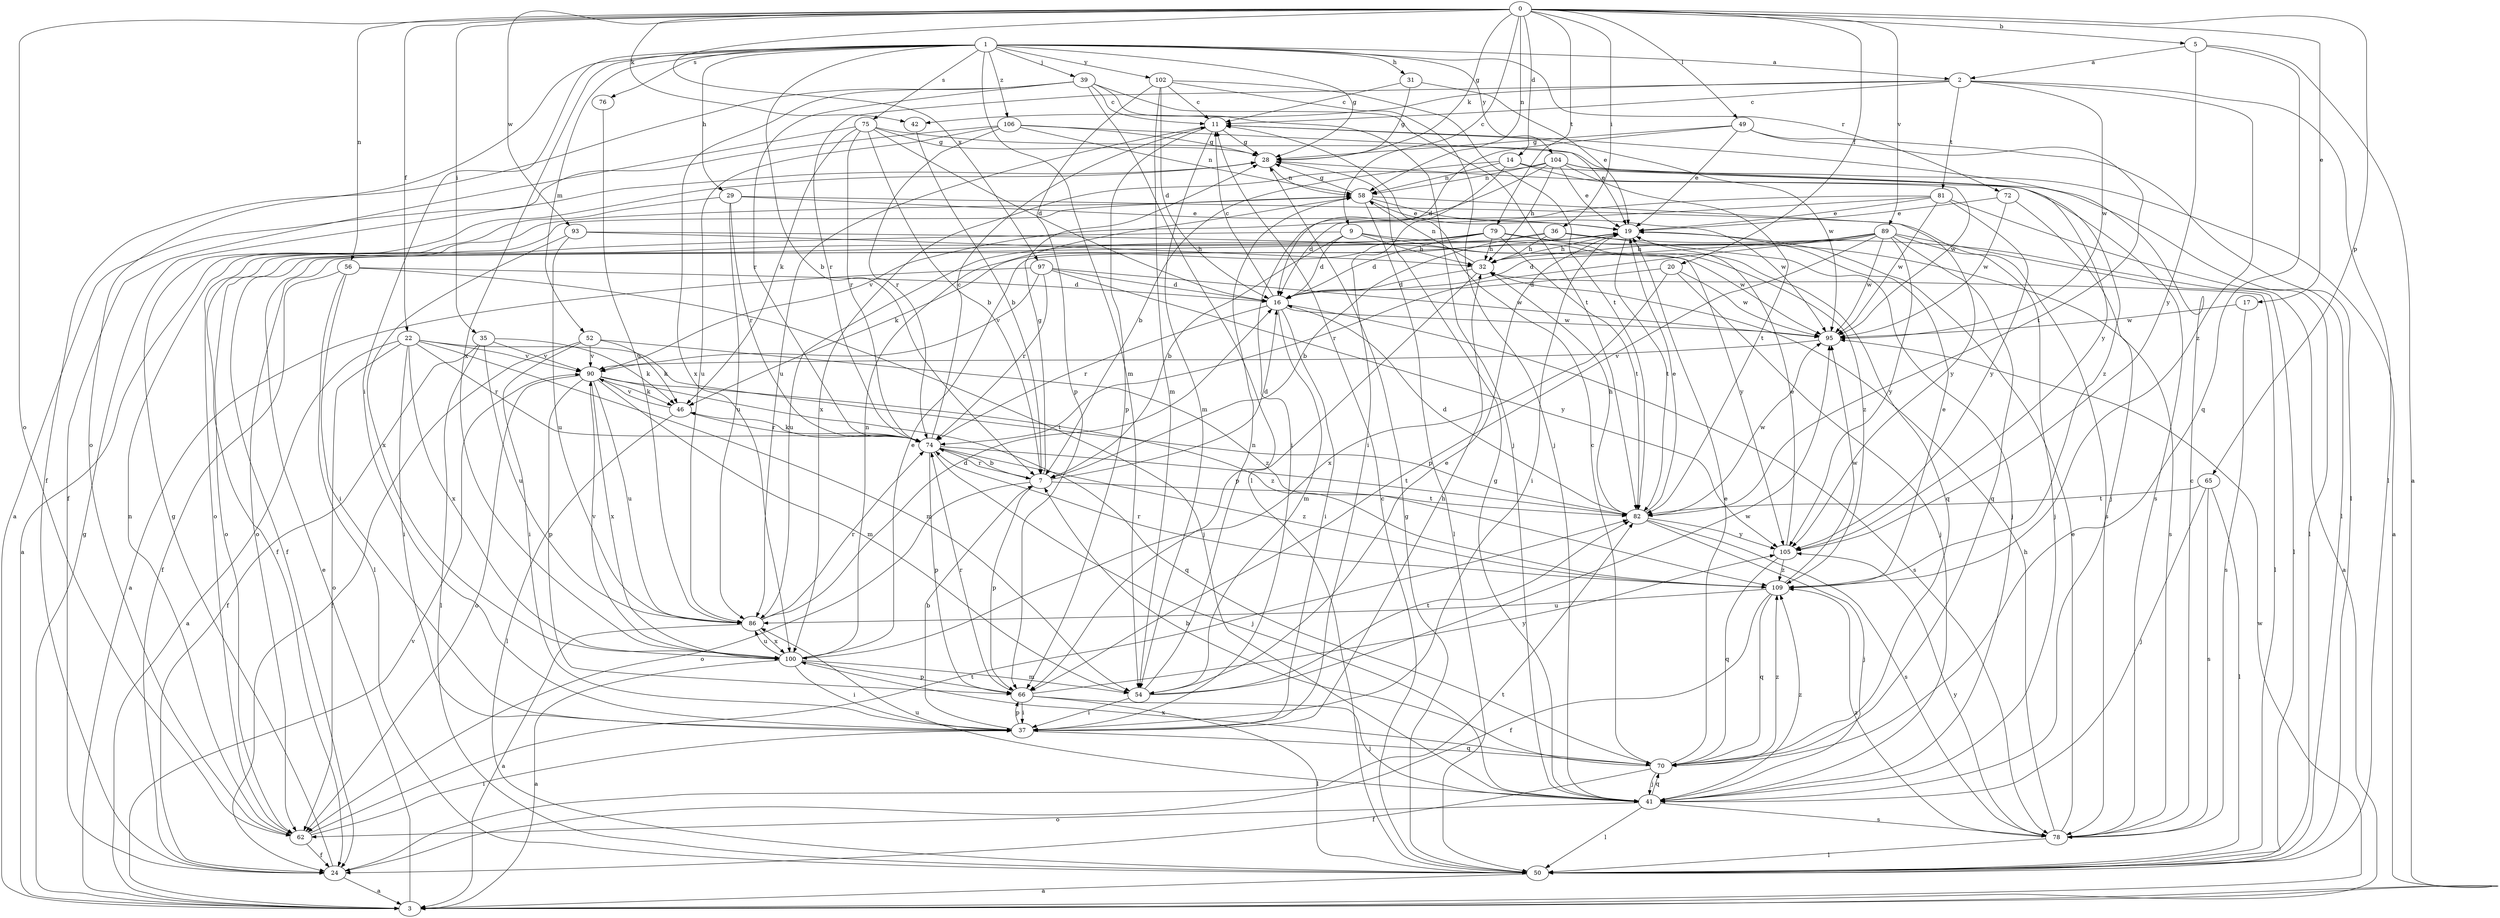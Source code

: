 strict digraph  {
0;
1;
2;
3;
5;
7;
9;
11;
14;
16;
17;
19;
20;
22;
24;
28;
29;
31;
32;
35;
36;
37;
39;
41;
42;
46;
49;
50;
52;
54;
56;
58;
62;
65;
66;
70;
72;
74;
75;
76;
78;
79;
81;
82;
86;
89;
90;
93;
95;
97;
100;
102;
104;
105;
106;
109;
0 -> 5  [label=b];
0 -> 9  [label=c];
0 -> 14  [label=d];
0 -> 17  [label=e];
0 -> 20  [label=f];
0 -> 22  [label=f];
0 -> 28  [label=g];
0 -> 35  [label=i];
0 -> 36  [label=i];
0 -> 42  [label=k];
0 -> 49  [label=l];
0 -> 56  [label=n];
0 -> 58  [label=n];
0 -> 62  [label=o];
0 -> 65  [label=p];
0 -> 79  [label=t];
0 -> 89  [label=v];
0 -> 93  [label=w];
0 -> 97  [label=x];
1 -> 2  [label=a];
1 -> 7  [label=b];
1 -> 28  [label=g];
1 -> 29  [label=h];
1 -> 31  [label=h];
1 -> 37  [label=i];
1 -> 39  [label=j];
1 -> 52  [label=m];
1 -> 54  [label=m];
1 -> 62  [label=o];
1 -> 72  [label=r];
1 -> 75  [label=s];
1 -> 76  [label=s];
1 -> 100  [label=x];
1 -> 102  [label=y];
1 -> 104  [label=y];
1 -> 106  [label=z];
2 -> 11  [label=c];
2 -> 42  [label=k];
2 -> 50  [label=l];
2 -> 74  [label=r];
2 -> 81  [label=t];
2 -> 95  [label=w];
2 -> 109  [label=z];
3 -> 19  [label=e];
3 -> 28  [label=g];
3 -> 90  [label=v];
3 -> 95  [label=w];
5 -> 2  [label=a];
5 -> 3  [label=a];
5 -> 70  [label=q];
5 -> 105  [label=y];
7 -> 16  [label=d];
7 -> 28  [label=g];
7 -> 62  [label=o];
7 -> 66  [label=p];
7 -> 74  [label=r];
7 -> 82  [label=t];
9 -> 7  [label=b];
9 -> 16  [label=d];
9 -> 24  [label=f];
9 -> 32  [label=h];
9 -> 105  [label=y];
9 -> 109  [label=z];
11 -> 28  [label=g];
11 -> 54  [label=m];
11 -> 66  [label=p];
11 -> 86  [label=u];
11 -> 95  [label=w];
14 -> 7  [label=b];
14 -> 37  [label=i];
14 -> 50  [label=l];
14 -> 58  [label=n];
14 -> 95  [label=w];
16 -> 11  [label=c];
16 -> 37  [label=i];
16 -> 54  [label=m];
16 -> 74  [label=r];
16 -> 78  [label=s];
16 -> 95  [label=w];
17 -> 78  [label=s];
17 -> 95  [label=w];
19 -> 32  [label=h];
19 -> 37  [label=i];
19 -> 82  [label=t];
20 -> 16  [label=d];
20 -> 41  [label=j];
20 -> 95  [label=w];
20 -> 100  [label=x];
22 -> 3  [label=a];
22 -> 37  [label=i];
22 -> 54  [label=m];
22 -> 62  [label=o];
22 -> 74  [label=r];
22 -> 82  [label=t];
22 -> 90  [label=v];
22 -> 100  [label=x];
24 -> 3  [label=a];
24 -> 28  [label=g];
24 -> 82  [label=t];
28 -> 58  [label=n];
28 -> 78  [label=s];
29 -> 3  [label=a];
29 -> 19  [label=e];
29 -> 74  [label=r];
29 -> 78  [label=s];
29 -> 86  [label=u];
31 -> 11  [label=c];
31 -> 19  [label=e];
31 -> 28  [label=g];
32 -> 16  [label=d];
32 -> 50  [label=l];
32 -> 58  [label=n];
32 -> 66  [label=p];
35 -> 24  [label=f];
35 -> 46  [label=k];
35 -> 50  [label=l];
35 -> 86  [label=u];
35 -> 90  [label=v];
36 -> 3  [label=a];
36 -> 7  [label=b];
36 -> 24  [label=f];
36 -> 32  [label=h];
36 -> 41  [label=j];
37 -> 7  [label=b];
37 -> 32  [label=h];
37 -> 66  [label=p];
37 -> 70  [label=q];
39 -> 11  [label=c];
39 -> 24  [label=f];
39 -> 41  [label=j];
39 -> 50  [label=l];
39 -> 74  [label=r];
39 -> 82  [label=t];
39 -> 100  [label=x];
41 -> 28  [label=g];
41 -> 50  [label=l];
41 -> 62  [label=o];
41 -> 70  [label=q];
41 -> 78  [label=s];
41 -> 86  [label=u];
41 -> 109  [label=z];
42 -> 7  [label=b];
46 -> 50  [label=l];
46 -> 74  [label=r];
46 -> 90  [label=v];
49 -> 16  [label=d];
49 -> 19  [label=e];
49 -> 28  [label=g];
49 -> 50  [label=l];
49 -> 82  [label=t];
50 -> 3  [label=a];
50 -> 11  [label=c];
50 -> 28  [label=g];
52 -> 24  [label=f];
52 -> 37  [label=i];
52 -> 46  [label=k];
52 -> 90  [label=v];
52 -> 109  [label=z];
54 -> 19  [label=e];
54 -> 37  [label=i];
54 -> 58  [label=n];
54 -> 82  [label=t];
54 -> 95  [label=w];
56 -> 16  [label=d];
56 -> 24  [label=f];
56 -> 37  [label=i];
56 -> 41  [label=j];
56 -> 50  [label=l];
58 -> 19  [label=e];
58 -> 28  [label=g];
58 -> 50  [label=l];
58 -> 62  [label=o];
58 -> 95  [label=w];
58 -> 105  [label=y];
62 -> 24  [label=f];
62 -> 37  [label=i];
62 -> 58  [label=n];
62 -> 82  [label=t];
65 -> 41  [label=j];
65 -> 50  [label=l];
65 -> 78  [label=s];
65 -> 82  [label=t];
66 -> 37  [label=i];
66 -> 41  [label=j];
66 -> 50  [label=l];
66 -> 74  [label=r];
66 -> 105  [label=y];
70 -> 7  [label=b];
70 -> 11  [label=c];
70 -> 19  [label=e];
70 -> 24  [label=f];
70 -> 41  [label=j];
70 -> 100  [label=x];
70 -> 109  [label=z];
72 -> 19  [label=e];
72 -> 41  [label=j];
72 -> 95  [label=w];
74 -> 7  [label=b];
74 -> 11  [label=c];
74 -> 41  [label=j];
74 -> 46  [label=k];
74 -> 66  [label=p];
74 -> 82  [label=t];
74 -> 109  [label=z];
75 -> 7  [label=b];
75 -> 16  [label=d];
75 -> 24  [label=f];
75 -> 28  [label=g];
75 -> 46  [label=k];
75 -> 74  [label=r];
75 -> 105  [label=y];
76 -> 86  [label=u];
78 -> 11  [label=c];
78 -> 19  [label=e];
78 -> 32  [label=h];
78 -> 50  [label=l];
78 -> 105  [label=y];
78 -> 109  [label=z];
79 -> 16  [label=d];
79 -> 32  [label=h];
79 -> 46  [label=k];
79 -> 62  [label=o];
79 -> 70  [label=q];
79 -> 78  [label=s];
79 -> 82  [label=t];
79 -> 86  [label=u];
81 -> 16  [label=d];
81 -> 19  [label=e];
81 -> 50  [label=l];
81 -> 90  [label=v];
81 -> 95  [label=w];
81 -> 105  [label=y];
82 -> 16  [label=d];
82 -> 19  [label=e];
82 -> 32  [label=h];
82 -> 41  [label=j];
82 -> 78  [label=s];
82 -> 95  [label=w];
82 -> 105  [label=y];
86 -> 3  [label=a];
86 -> 16  [label=d];
86 -> 74  [label=r];
86 -> 100  [label=x];
89 -> 16  [label=d];
89 -> 32  [label=h];
89 -> 41  [label=j];
89 -> 50  [label=l];
89 -> 62  [label=o];
89 -> 66  [label=p];
89 -> 70  [label=q];
89 -> 74  [label=r];
89 -> 95  [label=w];
89 -> 105  [label=y];
90 -> 46  [label=k];
90 -> 54  [label=m];
90 -> 62  [label=o];
90 -> 66  [label=p];
90 -> 70  [label=q];
90 -> 86  [label=u];
90 -> 100  [label=x];
90 -> 109  [label=z];
93 -> 32  [label=h];
93 -> 86  [label=u];
93 -> 95  [label=w];
93 -> 100  [label=x];
95 -> 90  [label=v];
97 -> 3  [label=a];
97 -> 16  [label=d];
97 -> 74  [label=r];
97 -> 90  [label=v];
97 -> 95  [label=w];
97 -> 105  [label=y];
100 -> 3  [label=a];
100 -> 19  [label=e];
100 -> 37  [label=i];
100 -> 54  [label=m];
100 -> 58  [label=n];
100 -> 66  [label=p];
100 -> 86  [label=u];
100 -> 90  [label=v];
102 -> 11  [label=c];
102 -> 16  [label=d];
102 -> 41  [label=j];
102 -> 54  [label=m];
102 -> 66  [label=p];
102 -> 82  [label=t];
104 -> 3  [label=a];
104 -> 19  [label=e];
104 -> 32  [label=h];
104 -> 37  [label=i];
104 -> 58  [label=n];
104 -> 82  [label=t];
104 -> 100  [label=x];
104 -> 109  [label=z];
105 -> 19  [label=e];
105 -> 70  [label=q];
105 -> 109  [label=z];
106 -> 3  [label=a];
106 -> 19  [label=e];
106 -> 28  [label=g];
106 -> 58  [label=n];
106 -> 74  [label=r];
106 -> 86  [label=u];
109 -> 19  [label=e];
109 -> 24  [label=f];
109 -> 70  [label=q];
109 -> 74  [label=r];
109 -> 86  [label=u];
109 -> 95  [label=w];
}
